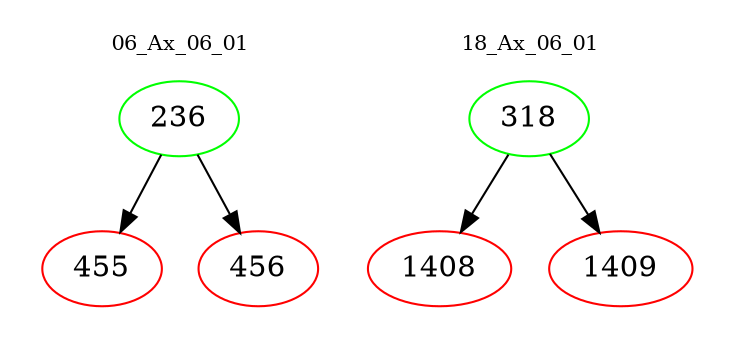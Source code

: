 digraph{
subgraph cluster_0 {
color = white
label = "06_Ax_06_01";
fontsize=10;
T0_236 [label="236", color="green"]
T0_236 -> T0_455 [color="black"]
T0_455 [label="455", color="red"]
T0_236 -> T0_456 [color="black"]
T0_456 [label="456", color="red"]
}
subgraph cluster_1 {
color = white
label = "18_Ax_06_01";
fontsize=10;
T1_318 [label="318", color="green"]
T1_318 -> T1_1408 [color="black"]
T1_1408 [label="1408", color="red"]
T1_318 -> T1_1409 [color="black"]
T1_1409 [label="1409", color="red"]
}
}
